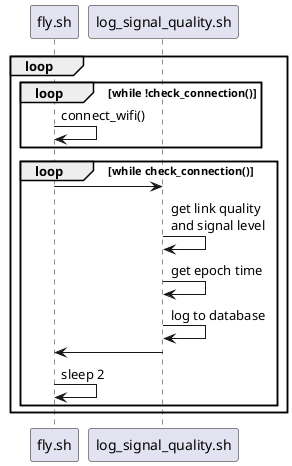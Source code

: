 @startuml WiFi setup and logging

participant "fly.sh" as fly
participant "log_signal_quality.sh" as log

loop
  loop while !check_connection()
    fly -> fly : connect_wifi()
  end
  
  loop while check_connection()
    fly -> log
    log -> log : get link quality\nand signal level
    log -> log : get epoch time
    log -> log : log to database
    log -> fly
    fly -> fly : sleep 2
  end
end
@enduml
